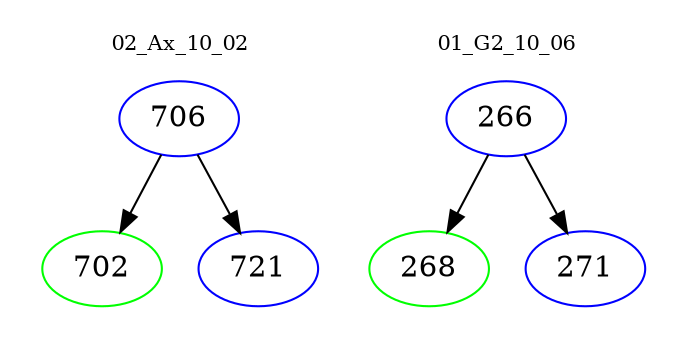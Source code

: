 digraph{
subgraph cluster_0 {
color = white
label = "02_Ax_10_02";
fontsize=10;
T0_706 [label="706", color="blue"]
T0_706 -> T0_702 [color="black"]
T0_702 [label="702", color="green"]
T0_706 -> T0_721 [color="black"]
T0_721 [label="721", color="blue"]
}
subgraph cluster_1 {
color = white
label = "01_G2_10_06";
fontsize=10;
T1_266 [label="266", color="blue"]
T1_266 -> T1_268 [color="black"]
T1_268 [label="268", color="green"]
T1_266 -> T1_271 [color="black"]
T1_271 [label="271", color="blue"]
}
}
